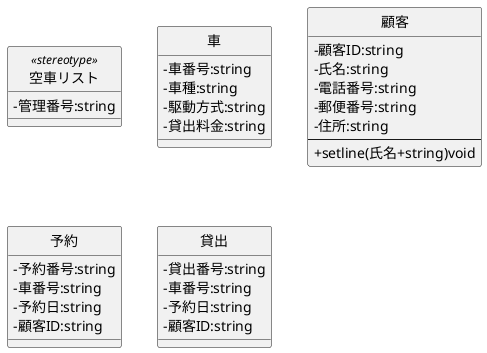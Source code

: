 @startuml
skinparam classAttributeIconSize 0
class 空車リスト <<stereotype>> {
- 管理番号:string
}
class 車 {
- 車番号:string
- 車種:string
- 駆動方式:string
- 貸出料金:string
}
class 顧客 {
- 顧客ID:string
- 氏名:string
- 電話番号:string
- 郵便番号:string
- 住所:string
---
+ setline(氏名+string)void
}
class 予約 {
- 予約番号:string
- 車番号:string
- 予約日:string
- 顧客ID:string
}
class 貸出{
- 貸出番号:string
- 車番号:string
- 予約日:string
- 顧客ID:string
}
hide 空車リスト circle
hide 車 circle
hide 顧客 circle
hide 予約 circle
hide 貸出 circle
@enduml
